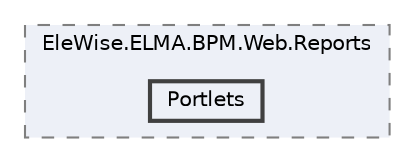 digraph "Web/Modules/EleWise.ELMA.BPM.Web.Reports/Portlets"
{
 // LATEX_PDF_SIZE
  bgcolor="transparent";
  edge [fontname=Helvetica,fontsize=10,labelfontname=Helvetica,labelfontsize=10];
  node [fontname=Helvetica,fontsize=10,shape=box,height=0.2,width=0.4];
  compound=true
  subgraph clusterdir_0be568c4914e3e80436e1ad83c4357fc {
    graph [ bgcolor="#edf0f7", pencolor="grey50", label="EleWise.ELMA.BPM.Web.Reports", fontname=Helvetica,fontsize=10 style="filled,dashed", URL="dir_0be568c4914e3e80436e1ad83c4357fc.html",tooltip=""]
  dir_4e57cae19d2d7516ff4a1faf12fce851 [label="Portlets", fillcolor="#edf0f7", color="grey25", style="filled,bold", URL="dir_4e57cae19d2d7516ff4a1faf12fce851.html",tooltip=""];
  }
}
